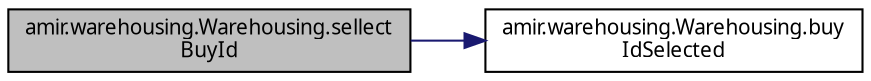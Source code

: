 digraph "amir.warehousing.Warehousing.sellectBuyId"
{
 // LATEX_PDF_SIZE
  edge [fontname="FreeSans.ttf",fontsize="10",labelfontname="FreeSans.ttf",labelfontsize="10"];
  node [fontname="FreeSans.ttf",fontsize="10",shape=record];
  rankdir="LR";
  Node1 [label="amir.warehousing.Warehousing.sellect\lBuyId",height=0.2,width=0.4,color="black", fillcolor="grey75", style="filled", fontcolor="black",tooltip=" "];
  Node1 -> Node2 [color="midnightblue",fontsize="10",style="solid",fontname="FreeSans.ttf"];
  Node2 [label="amir.warehousing.Warehousing.buy\lIdSelected",height=0.2,width=0.4,color="black", fillcolor="white", style="filled",URL="$classamir_1_1warehousing_1_1_warehousing.html#a8bfa0efc3630146c50b19ab93fcd1d72",tooltip=" "];
}
